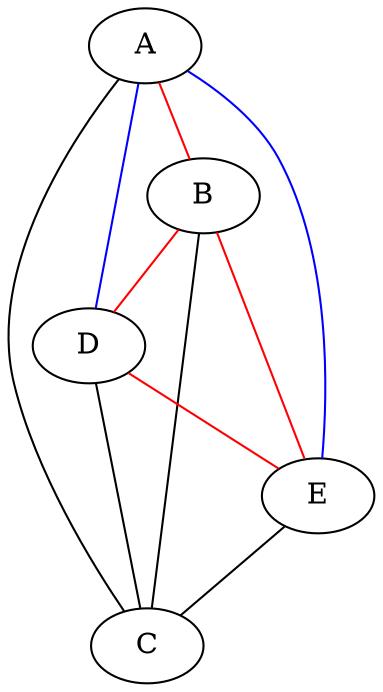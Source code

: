 strict graph "" {
A;
B;
D;
E;
C;
A -- B  [color=red];
A -- C  [color=black];
A -- D  [color=blue];
A -- E  [color=blue];
B -- D  [color=red];
B -- E  [color=red];
B -- C  [color=black];
D -- E  [color=red];
D -- C  [color=black];
E -- C  [color=black];
}
